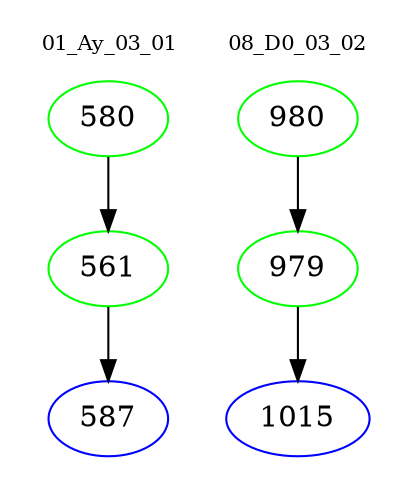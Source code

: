 digraph{
subgraph cluster_0 {
color = white
label = "01_Ay_03_01";
fontsize=10;
T0_580 [label="580", color="green"]
T0_580 -> T0_561 [color="black"]
T0_561 [label="561", color="green"]
T0_561 -> T0_587 [color="black"]
T0_587 [label="587", color="blue"]
}
subgraph cluster_1 {
color = white
label = "08_D0_03_02";
fontsize=10;
T1_980 [label="980", color="green"]
T1_980 -> T1_979 [color="black"]
T1_979 [label="979", color="green"]
T1_979 -> T1_1015 [color="black"]
T1_1015 [label="1015", color="blue"]
}
}

